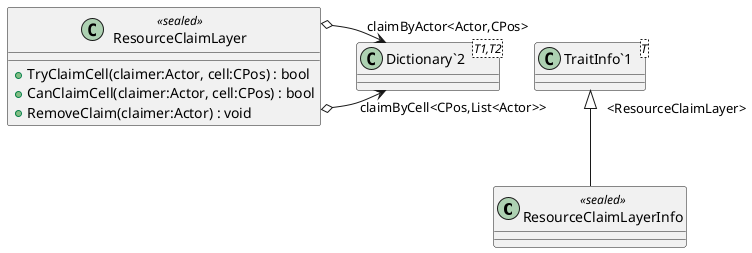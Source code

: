 @startuml
class ResourceClaimLayerInfo <<sealed>> {
}
class ResourceClaimLayer <<sealed>> {
    + TryClaimCell(claimer:Actor, cell:CPos) : bool
    + CanClaimCell(claimer:Actor, cell:CPos) : bool
    + RemoveClaim(claimer:Actor) : void
}
class "TraitInfo`1"<T> {
}
class "Dictionary`2"<T1,T2> {
}
"TraitInfo`1" "<ResourceClaimLayer>" <|-- ResourceClaimLayerInfo
ResourceClaimLayer o-> "claimByCell<CPos,List<Actor>>" "Dictionary`2"
ResourceClaimLayer o-> "claimByActor<Actor,CPos>" "Dictionary`2"
@enduml
